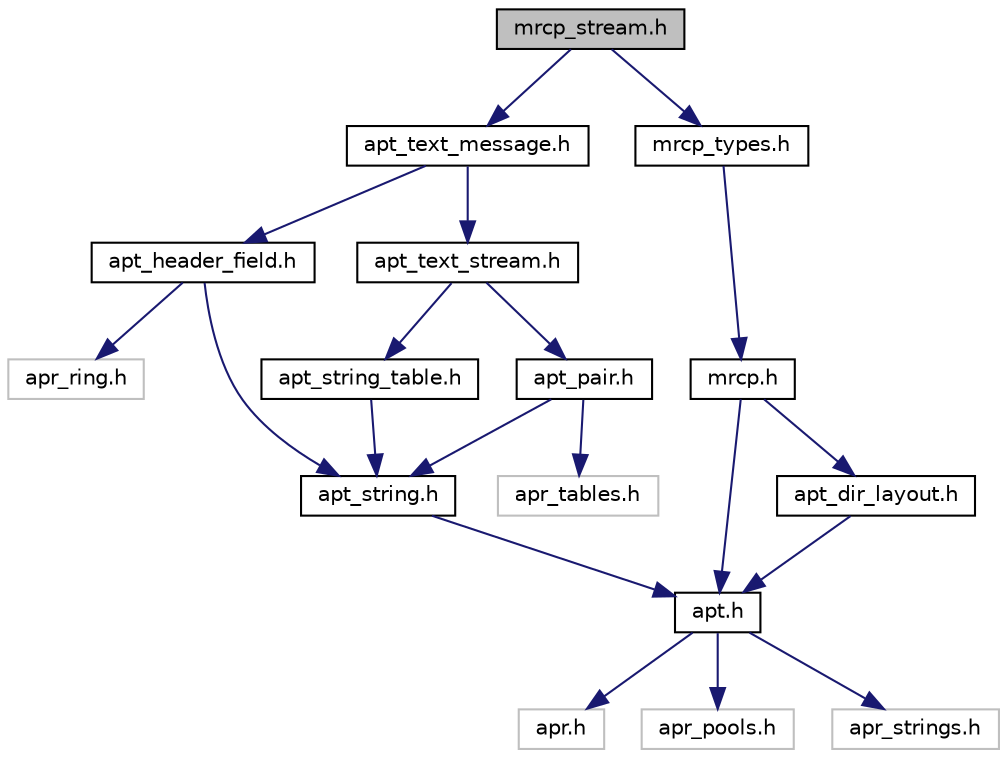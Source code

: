digraph "mrcp_stream.h"
{
  edge [fontname="Helvetica",fontsize="10",labelfontname="Helvetica",labelfontsize="10"];
  node [fontname="Helvetica",fontsize="10",shape=record];
  Node0 [label="mrcp_stream.h",height=0.2,width=0.4,color="black", fillcolor="grey75", style="filled", fontcolor="black"];
  Node0 -> Node1 [color="midnightblue",fontsize="10",style="solid",fontname="Helvetica"];
  Node1 [label="apt_text_message.h",height=0.2,width=0.4,color="black", fillcolor="white", style="filled",URL="$apt__text__message_8h.html",tooltip="Text Message Interface (RFC5322) "];
  Node1 -> Node2 [color="midnightblue",fontsize="10",style="solid",fontname="Helvetica"];
  Node2 [label="apt_header_field.h",height=0.2,width=0.4,color="black", fillcolor="white", style="filled",URL="$apt__header__field_8h.html",tooltip="Header Field Declaration (RFC5322) "];
  Node2 -> Node3 [color="midnightblue",fontsize="10",style="solid",fontname="Helvetica"];
  Node3 [label="apr_ring.h",height=0.2,width=0.4,color="grey75", fillcolor="white", style="filled"];
  Node2 -> Node4 [color="midnightblue",fontsize="10",style="solid",fontname="Helvetica"];
  Node4 [label="apt_string.h",height=0.2,width=0.4,color="black", fillcolor="white", style="filled",URL="$apt__string_8h.html",tooltip="String Representation. "];
  Node4 -> Node5 [color="midnightblue",fontsize="10",style="solid",fontname="Helvetica"];
  Node5 [label="apt.h",height=0.2,width=0.4,color="black", fillcolor="white", style="filled",URL="$apt_8h.html",tooltip="APR Toolkit Definitions. "];
  Node5 -> Node6 [color="midnightblue",fontsize="10",style="solid",fontname="Helvetica"];
  Node6 [label="apr.h",height=0.2,width=0.4,color="grey75", fillcolor="white", style="filled"];
  Node5 -> Node7 [color="midnightblue",fontsize="10",style="solid",fontname="Helvetica"];
  Node7 [label="apr_pools.h",height=0.2,width=0.4,color="grey75", fillcolor="white", style="filled"];
  Node5 -> Node8 [color="midnightblue",fontsize="10",style="solid",fontname="Helvetica"];
  Node8 [label="apr_strings.h",height=0.2,width=0.4,color="grey75", fillcolor="white", style="filled"];
  Node1 -> Node9 [color="midnightblue",fontsize="10",style="solid",fontname="Helvetica"];
  Node9 [label="apt_text_stream.h",height=0.2,width=0.4,color="black", fillcolor="white", style="filled",URL="$apt__text__stream_8h.html",tooltip="Text Stream Parse/Generate Routine. "];
  Node9 -> Node10 [color="midnightblue",fontsize="10",style="solid",fontname="Helvetica"];
  Node10 [label="apt_string_table.h",height=0.2,width=0.4,color="black", fillcolor="white", style="filled",URL="$apt__string__table_8h.html",tooltip="Generic String Table. "];
  Node10 -> Node4 [color="midnightblue",fontsize="10",style="solid",fontname="Helvetica"];
  Node9 -> Node11 [color="midnightblue",fontsize="10",style="solid",fontname="Helvetica"];
  Node11 [label="apt_pair.h",height=0.2,width=0.4,color="black", fillcolor="white", style="filled",URL="$apt__pair_8h.html",tooltip="Generic Name-Value Pair. "];
  Node11 -> Node12 [color="midnightblue",fontsize="10",style="solid",fontname="Helvetica"];
  Node12 [label="apr_tables.h",height=0.2,width=0.4,color="grey75", fillcolor="white", style="filled"];
  Node11 -> Node4 [color="midnightblue",fontsize="10",style="solid",fontname="Helvetica"];
  Node0 -> Node13 [color="midnightblue",fontsize="10",style="solid",fontname="Helvetica"];
  Node13 [label="mrcp_types.h",height=0.2,width=0.4,color="black", fillcolor="white", style="filled",URL="$mrcp__types_8h.html",tooltip="Basic MRCP Types. "];
  Node13 -> Node14 [color="midnightblue",fontsize="10",style="solid",fontname="Helvetica"];
  Node14 [label="mrcp.h",height=0.2,width=0.4,color="black", fillcolor="white", style="filled",URL="$mrcp_8h.html",tooltip="MRCP Core Definitions. "];
  Node14 -> Node5 [color="midnightblue",fontsize="10",style="solid",fontname="Helvetica"];
  Node14 -> Node15 [color="midnightblue",fontsize="10",style="solid",fontname="Helvetica"];
  Node15 [label="apt_dir_layout.h",height=0.2,width=0.4,color="black", fillcolor="white", style="filled",URL="$apt__dir__layout_8h.html",tooltip="Directories Layout. "];
  Node15 -> Node5 [color="midnightblue",fontsize="10",style="solid",fontname="Helvetica"];
}
